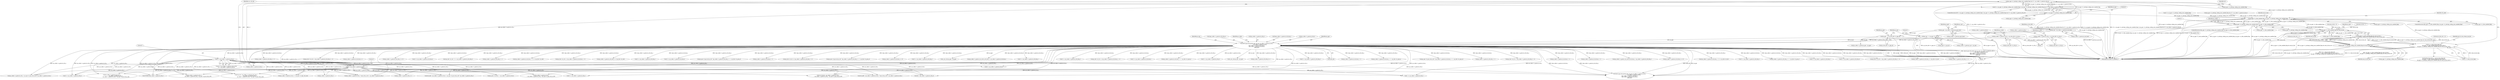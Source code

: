 digraph "0_Android_2b9fb0c2074d370a254b35e2489de2d94943578d@pointer" {
"1000970" [label="(Call,ps_pps->i1_entropy_coding_sync_enabled_flag && (0 != ps_codec->s_parse.i4_ctb_x))"];
"1000965" [label="(Call,0 == ps_pps->i1_entropy_coding_sync_enabled_flag)"];
"1000974" [label="(Call,0 != ps_codec->s_parse.i4_ctb_x)"];
"1000496" [label="(Call,0 == ps_codec->s_parse.i4_ctb_x)"];
"1000359" [label="(Call,ihevcd_get_tile_pos(ps_pps, ps_sps, ps_codec->s_parse.i4_ctb_x,\n                        ps_codec->s_parse.i4_ctb_y,\n &ps_codec->s_parse.i4_ctb_tile_x,\n &ps_codec->s_parse.i4_ctb_tile_y,\n &tile_idx))"];
"1000246" [label="(Call,ps_pps  += ps_slice_hdr->i1_pps_id)"];
"1000221" [label="(Call,ps_pps = ps_codec->s_parse.ps_pps_base)"];
"1000251" [label="(Call,ps_sps  += ps_pps->i1_sps_id)"];
"1000228" [label="(Call,ps_sps = ps_codec->s_parse.ps_sps_base)"];
"1000320" [label="(Call,ps_codec->s_parse.i4_ctb_x = ps_slice_hdr->i2_ctb_x)"];
"1000329" [label="(Call,ps_codec->s_parse.i4_ctb_y = ps_slice_hdr->i2_ctb_y)"];
"1000964" [label="(Call,(0 == ps_pps->i1_entropy_coding_sync_enabled_flag) || (ps_pps->i1_entropy_coding_sync_enabled_flag && (0 != ps_codec->s_parse.i4_ctb_x)))"];
"1001983" [label="(Call,ps_pps->i1_tiles_enabled_flag || ps_pps->i1_entropy_coding_sync_enabled_flag)"];
"1002000" [label="(Call,ps_pps->i1_entropy_coding_sync_enabled_flag || ps_pps->i1_tiles_enabled_flag)"];
"1002083" [label="(Call,ps_pps->i1_tiles_enabled_flag && end_of_tile)"];
"1002082" [label="(Call,(ps_pps->i1_tiles_enabled_flag && end_of_tile) ||\n (ps_pps->i1_entropy_coding_sync_enabled_flag && end_of_tile_row))"];
"1002078" [label="(Call,(0 == end_of_slice_flag) &&\n ((ps_pps->i1_tiles_enabled_flag && end_of_tile) ||\n (ps_pps->i1_entropy_coding_sync_enabled_flag && end_of_tile_row)))"];
"1002088" [label="(Call,ps_pps->i1_entropy_coding_sync_enabled_flag && end_of_tile_row)"];
"1004374" [label="(Call,ps_codec->s_parse.i4_ctb_tile_x == 0)"];
"1000246" [label="(Call,ps_pps  += ps_slice_hdr->i1_pps_id)"];
"1001982" [label="(ControlStructure,if(ps_pps->i1_tiles_enabled_flag || ps_pps->i1_entropy_coding_sync_enabled_flag))"];
"1000228" [label="(Call,ps_sps = ps_codec->s_parse.ps_sps_base)"];
"1001347" [label="(Call,0 == ps_codec->s_parse.i4_ctb_tile_x)"];
"1002834" [label="(Call,(ps_tile->u2_wd - 1) == ps_codec->s_parse.i4_ctb_tile_x)"];
"1000330" [label="(Call,ps_codec->s_parse.i4_ctb_y)"];
"1000932" [label="(Call,0 == ps_pps->i1_entropy_coding_sync_enabled_flag)"];
"1002361" [label="(Call,ps_codec->s_parse.i4_ctb_tile_y + 1)"];
"1001992" [label="(Call,end_of_tile = 0)"];
"1000251" [label="(Call,ps_sps  += ps_pps->i1_sps_id)"];
"1002047" [label="(Call,(ps_codec->s_parse.i4_ctb_tile_x + 1) == (ps_tile->u2_wd))"];
"1001841" [label="(Call,ps_codec->s_parse.i4_ctb_x << ps_sps->i1_log2_ctb_size)"];
"1000497" [label="(Literal,0)"];
"1000258" [label="(Literal,0)"];
"1002090" [label="(Identifier,ps_pps)"];
"1002458" [label="(Call,ps_tile->u2_wd == (ps_codec->s_parse.i4_ctb_tile_x + 1))"];
"1000967" [label="(Call,ps_pps->i1_entropy_coding_sync_enabled_flag)"];
"1004138" [label="(Call,ps_codec->s_parse.i4_ctb_tile_x == (ps_tile->u2_wd))"];
"1002667" [label="(Call,0 == ps_codec->s_parse.i4_ctb_tile_y)"];
"1001694" [label="(Call,ps_codec->s_parse.i4_ctb_x +\n                            ps_codec->s_parse.i4_ctb_y * ps_sps->i2_pic_wd_in_ctb)"];
"1001033" [label="(Call,ps_codec->s_parse.i4_ctb_x\n + ps_codec->s_parse.i4_ctb_y * (ps_sps->i2_pic_wd_in_ctb))"];
"1002693" [label="(Call,0 == ps_codec->s_parse.i4_ctb_tile_x)"];
"1000378" [label="(Call,&ps_codec->s_parse.i4_ctb_tile_y)"];
"1001983" [label="(Call,ps_pps->i1_tiles_enabled_flag || ps_pps->i1_entropy_coding_sync_enabled_flag)"];
"1002338" [label="(Call,ps_sps->i2_pic_wd_in_ctb * (ps_codec->s_parse.i4_ctb_tile_y + 1 + ps_tile->u1_pos_y))"];
"1000345" [label="(Call,ps_codec->s_parse.ps_sps = ps_sps)"];
"1001984" [label="(Call,ps_pps->i1_tiles_enabled_flag)"];
"1000983" [label="(Identifier,ret)"];
"1002051" [label="(Identifier,ps_codec)"];
"1002064" [label="(Call,ps_codec->s_parse.i4_ctb_tile_y + 1)"];
"1000236" [label="(Identifier,ps_slice_hdr)"];
"1002203" [label="(Call,ps_tile->u2_ht == (ps_codec->s_parse.i4_ctb_tile_y + 1))"];
"1000488" [label="(Call,(0 == ps_codec->s_parse.i4_ctb_y) &&\n (0 == ps_codec->s_parse.i4_ctb_x))"];
"1000971" [label="(Call,ps_pps->i1_entropy_coding_sync_enabled_flag)"];
"1001686" [label="(Call,*ps_sao = ps_codec->s_parse.ps_pic_sao +\n                            ps_codec->s_parse.i4_ctb_x +\n                            ps_codec->s_parse.i4_ctb_y * ps_sps->i2_pic_wd_in_ctb)"];
"1000335" [label="(Call,ps_slice_hdr->i2_ctb_y)"];
"1002184" [label="(Call,ps_sps->i2_pic_wd_in_ctb * (ps_codec->s_parse.i4_ctb_tile_y + 1 + ps_tile->u1_pos_y))"];
"1000963" [label="(ControlStructure,if((0 == ps_pps->i1_entropy_coding_sync_enabled_flag) || (ps_pps->i1_entropy_coding_sync_enabled_flag && (0 != ps_codec->s_parse.i4_ctb_x))))"];
"1002079" [label="(Call,0 == end_of_slice_flag)"];
"1000975" [label="(Literal,0)"];
"1000320" [label="(Call,ps_codec->s_parse.i4_ctb_x = ps_slice_hdr->i2_ctb_x)"];
"1002143" [label="(Call,ps_codec->s_parse.i4_ctb_y * num_ctb_in_row + ps_codec->s_parse.i4_ctb_x)"];
"1000922" [label="(Call,ps_codec->s_parse.i4_ctb_tile_y == 0)"];
"1002010" [label="(Literal,1)"];
"1000445" [label="(Call,0 == ps_codec->s_parse.i4_ctb_tile_y)"];
"1002001" [label="(Call,ps_pps->i1_entropy_coding_sync_enabled_flag)"];
"1002967" [label="(Call,s_mv_ctxt.ps_pps = ps_pps)"];
"1003659" [label="(Call,ps_codec->s_parse.s_bs_ctxt.i4_ctb_tile_x = ps_codec->s_parse.i4_ctb_tile_x)"];
"1001099" [label="(Call,0 == ps_codec->s_parse.i4_ctb_tile_y)"];
"1002096" [label="(Identifier,end_of_sub_stream_one_bit)"];
"1001158" [label="(Call,ihevcd_get_tile_pos(ps_pps, ps_sps, ps_codec->s_parse.i4_ctb_x,\n                                ps_codec->s_parse.i4_ctb_y,\n &ps_codec->s_parse.i4_ctb_tile_x,\n &ps_codec->s_parse.i4_ctb_tile_y,\n &tile_idx))"];
"1000891" [label="(Call,0 == ps_codec->s_parse.i4_ctb_tile_y)"];
"1002004" [label="(Call,ps_pps->i1_tiles_enabled_flag)"];
"1002499" [label="(Call,ps_tile->u2_ht == (ps_codec->s_parse.i4_ctb_tile_y + 1))"];
"1001996" [label="(Call,end_of_tile_row = 0)"];
"1000222" [label="(Identifier,ps_pps)"];
"1001092" [label="(Call,0 == ps_codec->s_parse.i4_ctb_tile_x)"];
"1000229" [label="(Identifier,ps_sps)"];
"1000252" [label="(Identifier,ps_sps)"];
"1002059" [label="(Call,end_of_tile_row = 1)"];
"1002342" [label="(Call,ps_codec->s_parse.i4_ctb_tile_y + 1 + ps_tile->u1_pos_y)"];
"1000489" [label="(Call,0 == ps_codec->s_parse.i4_ctb_y)"];
"1000341" [label="(Identifier,ps_codec)"];
"1002088" [label="(Call,ps_pps->i1_entropy_coding_sync_enabled_flag && end_of_tile_row)"];
"1001987" [label="(Call,ps_pps->i1_entropy_coding_sync_enabled_flag)"];
"1002972" [label="(Call,s_mv_ctxt.ps_sps = ps_sps)"];
"1004164" [label="(Call,ps_codec->s_parse.i4_ctb_tile_y++)"];
"1002087" [label="(Identifier,end_of_tile)"];
"1002716" [label="(Call,0 == ps_codec->s_parse.i4_ctb_tile_y)"];
"1000438" [label="(Call,0 == ps_codec->s_parse.i4_ctb_tile_x)"];
"1002162" [label="(Call,ps_tile->u2_wd == (ps_codec->s_parse.i4_ctb_tile_x + 1))"];
"1004177" [label="(Call,ps_codec->s_parse.i4_ctb_tile_y == (ps_tile->u2_ht))"];
"1000972" [label="(Identifier,ps_pps)"];
"1002142" [label="(Identifier,ctb_addr)"];
"1002048" [label="(Call,ps_codec->s_parse.i4_ctb_tile_x + 1)"];
"1000253" [label="(Call,ps_pps->i1_sps_id)"];
"1000966" [label="(Literal,0)"];
"1001999" [label="(ControlStructure,if(ps_pps->i1_entropy_coding_sync_enabled_flag || ps_pps->i1_tiles_enabled_flag))"];
"1000223" [label="(Call,ps_codec->s_parse.ps_pps_base)"];
"1001728" [label="(Call,ps_codec->s_parse.i4_ctb_x + ps_sps->i2_pic_wd_in_ctb * ps_codec->s_parse.i4_ctb_y)"];
"1002078" [label="(Call,(0 == end_of_slice_flag) &&\n ((ps_pps->i1_tiles_enabled_flag && end_of_tile) ||\n (ps_pps->i1_entropy_coding_sync_enabled_flag && end_of_tile_row)))"];
"1002462" [label="(Call,ps_codec->s_parse.i4_ctb_tile_x + 1)"];
"1001525" [label="(Call,0 == ps_codec->s_parse.i4_ctb_x)"];
"1000496" [label="(Call,0 == ps_codec->s_parse.i4_ctb_x)"];
"1001688" [label="(Call,ps_codec->s_parse.ps_pic_sao +\n                            ps_codec->s_parse.i4_ctb_x +\n                            ps_codec->s_parse.i4_ctb_y * ps_sps->i2_pic_wd_in_ctb)"];
"1001382" [label="(Call,(WORD16)ps_codec->s_parse.i4_ctb_x)"];
"1002316" [label="(Call,ps_tile->u2_wd == (ps_codec->s_parse.i4_ctb_tile_x + 1))"];
"1004002" [label="(Call,ps_codec->s_parse.i4_ctb_tile_x++)"];
"1002074" [label="(Call,end_of_tile = 1)"];
"1000498" [label="(Call,ps_codec->s_parse.i4_ctb_x)"];
"1000937" [label="(Call,ps_pps->i1_entropy_coding_sync_enabled_flag && (0 != ps_codec->s_parse.i4_ctb_x))"];
"1002000" [label="(Call,ps_pps->i1_entropy_coding_sync_enabled_flag || ps_pps->i1_tiles_enabled_flag)"];
"1000367" [label="(Call,ps_codec->s_parse.i4_ctb_y)"];
"1000187" [label="(Block,)"];
"1000326" [label="(Call,ps_slice_hdr->i2_ctb_x)"];
"1001032" [label="(Identifier,cur_ctb_idx)"];
"1000964" [label="(Call,(0 == ps_pps->i1_entropy_coding_sync_enabled_flag) || (ps_pps->i1_entropy_coding_sync_enabled_flag && (0 != ps_codec->s_parse.i4_ctb_x)))"];
"1000974" [label="(Call,0 != ps_codec->s_parse.i4_ctb_x)"];
"1004008" [label="(Call,ps_codec->s_parse.i4_ctb_x++)"];
"1004845" [label="(MethodReturn,IHEVCD_ERROR_T)"];
"1000329" [label="(Call,ps_codec->s_parse.i4_ctb_y = ps_slice_hdr->i2_ctb_y)"];
"1000248" [label="(Call,ps_slice_hdr->i1_pps_id)"];
"1000360" [label="(Identifier,ps_pps)"];
"1002083" [label="(Call,ps_pps->i1_tiles_enabled_flag && end_of_tile)"];
"1001726" [label="(Call,ctb_indx = ps_codec->s_parse.i4_ctb_x + ps_sps->i2_pic_wd_in_ctb * ps_codec->s_parse.i4_ctb_y)"];
"1000338" [label="(Call,ps_codec->s_parse.ps_pps = ps_pps)"];
"1002092" [label="(Identifier,end_of_tile_row)"];
"1000361" [label="(Identifier,ps_sps)"];
"1002760" [label="(Call,0 == ps_codec->s_parse.i4_ctb_tile_y)"];
"1000965" [label="(Call,0 == ps_pps->i1_entropy_coding_sync_enabled_flag)"];
"1000372" [label="(Call,&ps_codec->s_parse.i4_ctb_tile_x)"];
"1000384" [label="(Call,&tile_idx)"];
"1000321" [label="(Call,ps_codec->s_parse.i4_ctb_x)"];
"1002082" [label="(Call,(ps_pps->i1_tiles_enabled_flag && end_of_tile) ||\n (ps_pps->i1_entropy_coding_sync_enabled_flag && end_of_tile_row))"];
"1002503" [label="(Call,ps_codec->s_parse.i4_ctb_tile_y + 1)"];
"1000319" [label="(Block,)"];
"1000359" [label="(Call,ihevcd_get_tile_pos(ps_pps, ps_sps, ps_codec->s_parse.i4_ctb_x,\n                        ps_codec->s_parse.i4_ctb_y,\n &ps_codec->s_parse.i4_ctb_tile_x,\n &ps_codec->s_parse.i4_ctb_tile_y,\n &tile_idx))"];
"1000332" [label="(Identifier,ps_codec)"];
"1002484" [label="(Call,ps_codec->s_parse.i4_ctb_tile_y + 1 + ps_tile->u1_pos_y)"];
"1002009" [label="(Call,1 == ps_codec->s_parse.i4_ctb_x)"];
"1001489" [label="(Call,ps_proc->i4_ctb_x   = ps_codec->s_parse.i4_ctb_x)"];
"1002480" [label="(Call,ps_sps->i2_pic_wd_in_ctb * (ps_codec->s_parse.i4_ctb_tile_y + 1 + ps_tile->u1_pos_y))"];
"1002166" [label="(Call,ps_codec->s_parse.i4_ctb_tile_x + 1)"];
"1002084" [label="(Call,ps_pps->i1_tiles_enabled_flag)"];
"1000221" [label="(Call,ps_pps = ps_codec->s_parse.ps_pps_base)"];
"1000230" [label="(Call,ps_codec->s_parse.ps_sps_base)"];
"1002357" [label="(Call,ps_tile->u2_ht == (ps_codec->s_parse.i4_ctb_tile_y + 1))"];
"1002686" [label="(Call,0 == ps_codec->s_parse.i4_ctb_x)"];
"1001031" [label="(Call,cur_ctb_idx = ps_codec->s_parse.i4_ctb_x\n + ps_codec->s_parse.i4_ctb_y * (ps_sps->i2_pic_wd_in_ctb))"];
"1002320" [label="(Call,ps_codec->s_parse.i4_ctb_tile_x + 1)"];
"1000976" [label="(Call,ps_codec->s_parse.i4_ctb_x)"];
"1000970" [label="(Call,ps_pps->i1_entropy_coding_sync_enabled_flag && (0 != ps_codec->s_parse.i4_ctb_x))"];
"1000941" [label="(Call,0 != ps_codec->s_parse.i4_ctb_x)"];
"1002207" [label="(Call,ps_codec->s_parse.i4_ctb_tile_y + 1)"];
"1003672" [label="(Call,ps_codec->s_parse.s_bs_ctxt.i4_ctb_tile_y = ps_codec->s_parse.i4_ctb_tile_y)"];
"1000247" [label="(Identifier,ps_pps)"];
"1001993" [label="(Identifier,end_of_tile)"];
"1000915" [label="(Call,ps_codec->s_parse.i4_ctb_tile_x == 0)"];
"1002141" [label="(Call,ctb_addr = ps_codec->s_parse.i4_ctb_y * num_ctb_in_row + ps_codec->s_parse.i4_ctb_x)"];
"1000389" [label="(Identifier,ps_codec)"];
"1003973" [label="(Call,idx = (ps_codec->s_parse.i4_ctb_x))"];
"1002089" [label="(Call,ps_pps->i1_entropy_coding_sync_enabled_flag)"];
"1002063" [label="(Call,(ps_codec->s_parse.i4_ctb_tile_y + 1) == ps_tile->u2_ht)"];
"1002077" [label="(ControlStructure,if((0 == end_of_slice_flag) &&\n ((ps_pps->i1_tiles_enabled_flag && end_of_tile) ||\n (ps_pps->i1_entropy_coding_sync_enabled_flag && end_of_tile_row))))"];
"1000362" [label="(Call,ps_codec->s_parse.i4_ctb_x)"];
"1000884" [label="(Call,0 == ps_codec->s_parse.i4_ctb_tile_x)"];
"1002188" [label="(Call,ps_codec->s_parse.i4_ctb_tile_y + 1 + ps_tile->u1_pos_y)"];
"1000970" -> "1000964"  [label="AST: "];
"1000970" -> "1000971"  [label="CFG: "];
"1000970" -> "1000974"  [label="CFG: "];
"1000971" -> "1000970"  [label="AST: "];
"1000974" -> "1000970"  [label="AST: "];
"1000964" -> "1000970"  [label="CFG: "];
"1000970" -> "1004845"  [label="DDG: 0 != ps_codec->s_parse.i4_ctb_x"];
"1000970" -> "1004845"  [label="DDG: ps_pps->i1_entropy_coding_sync_enabled_flag"];
"1000970" -> "1000964"  [label="DDG: ps_pps->i1_entropy_coding_sync_enabled_flag"];
"1000970" -> "1000964"  [label="DDG: 0 != ps_codec->s_parse.i4_ctb_x"];
"1000965" -> "1000970"  [label="DDG: ps_pps->i1_entropy_coding_sync_enabled_flag"];
"1000974" -> "1000970"  [label="DDG: 0"];
"1000974" -> "1000970"  [label="DDG: ps_codec->s_parse.i4_ctb_x"];
"1000970" -> "1001983"  [label="DDG: ps_pps->i1_entropy_coding_sync_enabled_flag"];
"1000965" -> "1000964"  [label="AST: "];
"1000965" -> "1000967"  [label="CFG: "];
"1000966" -> "1000965"  [label="AST: "];
"1000967" -> "1000965"  [label="AST: "];
"1000972" -> "1000965"  [label="CFG: "];
"1000964" -> "1000965"  [label="CFG: "];
"1000965" -> "1004845"  [label="DDG: ps_pps->i1_entropy_coding_sync_enabled_flag"];
"1000965" -> "1000964"  [label="DDG: 0"];
"1000965" -> "1000964"  [label="DDG: ps_pps->i1_entropy_coding_sync_enabled_flag"];
"1000965" -> "1001983"  [label="DDG: ps_pps->i1_entropy_coding_sync_enabled_flag"];
"1000974" -> "1000976"  [label="CFG: "];
"1000975" -> "1000974"  [label="AST: "];
"1000976" -> "1000974"  [label="AST: "];
"1000496" -> "1000974"  [label="DDG: ps_codec->s_parse.i4_ctb_x"];
"1000359" -> "1000974"  [label="DDG: ps_codec->s_parse.i4_ctb_x"];
"1000974" -> "1001031"  [label="DDG: ps_codec->s_parse.i4_ctb_x"];
"1000974" -> "1001033"  [label="DDG: ps_codec->s_parse.i4_ctb_x"];
"1000974" -> "1001158"  [label="DDG: ps_codec->s_parse.i4_ctb_x"];
"1000974" -> "1001382"  [label="DDG: ps_codec->s_parse.i4_ctb_x"];
"1000974" -> "1001489"  [label="DDG: ps_codec->s_parse.i4_ctb_x"];
"1000974" -> "1001525"  [label="DDG: ps_codec->s_parse.i4_ctb_x"];
"1000974" -> "1001686"  [label="DDG: ps_codec->s_parse.i4_ctb_x"];
"1000974" -> "1001688"  [label="DDG: ps_codec->s_parse.i4_ctb_x"];
"1000974" -> "1001694"  [label="DDG: ps_codec->s_parse.i4_ctb_x"];
"1000974" -> "1001726"  [label="DDG: ps_codec->s_parse.i4_ctb_x"];
"1000974" -> "1001728"  [label="DDG: ps_codec->s_parse.i4_ctb_x"];
"1000974" -> "1001841"  [label="DDG: ps_codec->s_parse.i4_ctb_x"];
"1000974" -> "1002009"  [label="DDG: ps_codec->s_parse.i4_ctb_x"];
"1000974" -> "1002141"  [label="DDG: ps_codec->s_parse.i4_ctb_x"];
"1000974" -> "1002143"  [label="DDG: ps_codec->s_parse.i4_ctb_x"];
"1000974" -> "1002686"  [label="DDG: ps_codec->s_parse.i4_ctb_x"];
"1000974" -> "1003973"  [label="DDG: ps_codec->s_parse.i4_ctb_x"];
"1000974" -> "1004008"  [label="DDG: ps_codec->s_parse.i4_ctb_x"];
"1000496" -> "1000488"  [label="AST: "];
"1000496" -> "1000498"  [label="CFG: "];
"1000497" -> "1000496"  [label="AST: "];
"1000498" -> "1000496"  [label="AST: "];
"1000488" -> "1000496"  [label="CFG: "];
"1000496" -> "1000488"  [label="DDG: 0"];
"1000496" -> "1000488"  [label="DDG: ps_codec->s_parse.i4_ctb_x"];
"1000359" -> "1000496"  [label="DDG: ps_codec->s_parse.i4_ctb_x"];
"1000496" -> "1000941"  [label="DDG: ps_codec->s_parse.i4_ctb_x"];
"1000496" -> "1001031"  [label="DDG: ps_codec->s_parse.i4_ctb_x"];
"1000496" -> "1001033"  [label="DDG: ps_codec->s_parse.i4_ctb_x"];
"1000496" -> "1001158"  [label="DDG: ps_codec->s_parse.i4_ctb_x"];
"1000496" -> "1001382"  [label="DDG: ps_codec->s_parse.i4_ctb_x"];
"1000496" -> "1001489"  [label="DDG: ps_codec->s_parse.i4_ctb_x"];
"1000496" -> "1001525"  [label="DDG: ps_codec->s_parse.i4_ctb_x"];
"1000496" -> "1001686"  [label="DDG: ps_codec->s_parse.i4_ctb_x"];
"1000496" -> "1001688"  [label="DDG: ps_codec->s_parse.i4_ctb_x"];
"1000496" -> "1001694"  [label="DDG: ps_codec->s_parse.i4_ctb_x"];
"1000496" -> "1001726"  [label="DDG: ps_codec->s_parse.i4_ctb_x"];
"1000496" -> "1001728"  [label="DDG: ps_codec->s_parse.i4_ctb_x"];
"1000496" -> "1001841"  [label="DDG: ps_codec->s_parse.i4_ctb_x"];
"1000496" -> "1002009"  [label="DDG: ps_codec->s_parse.i4_ctb_x"];
"1000496" -> "1002141"  [label="DDG: ps_codec->s_parse.i4_ctb_x"];
"1000496" -> "1002143"  [label="DDG: ps_codec->s_parse.i4_ctb_x"];
"1000496" -> "1002686"  [label="DDG: ps_codec->s_parse.i4_ctb_x"];
"1000496" -> "1003973"  [label="DDG: ps_codec->s_parse.i4_ctb_x"];
"1000496" -> "1004008"  [label="DDG: ps_codec->s_parse.i4_ctb_x"];
"1000359" -> "1000187"  [label="AST: "];
"1000359" -> "1000384"  [label="CFG: "];
"1000360" -> "1000359"  [label="AST: "];
"1000361" -> "1000359"  [label="AST: "];
"1000362" -> "1000359"  [label="AST: "];
"1000367" -> "1000359"  [label="AST: "];
"1000372" -> "1000359"  [label="AST: "];
"1000378" -> "1000359"  [label="AST: "];
"1000384" -> "1000359"  [label="AST: "];
"1000389" -> "1000359"  [label="CFG: "];
"1000359" -> "1004845"  [label="DDG: ps_sps"];
"1000359" -> "1004845"  [label="DDG: &tile_idx"];
"1000359" -> "1004845"  [label="DDG: ps_pps"];
"1000359" -> "1004845"  [label="DDG: &ps_codec->s_parse.i4_ctb_tile_y"];
"1000359" -> "1004845"  [label="DDG: &ps_codec->s_parse.i4_ctb_tile_x"];
"1000359" -> "1004845"  [label="DDG: ihevcd_get_tile_pos(ps_pps, ps_sps, ps_codec->s_parse.i4_ctb_x,\n                        ps_codec->s_parse.i4_ctb_y,\n &ps_codec->s_parse.i4_ctb_tile_x,\n &ps_codec->s_parse.i4_ctb_tile_y,\n &tile_idx)"];
"1000246" -> "1000359"  [label="DDG: ps_pps"];
"1000251" -> "1000359"  [label="DDG: ps_sps"];
"1000320" -> "1000359"  [label="DDG: ps_codec->s_parse.i4_ctb_x"];
"1000329" -> "1000359"  [label="DDG: ps_codec->s_parse.i4_ctb_y"];
"1000359" -> "1000438"  [label="DDG: &ps_codec->s_parse.i4_ctb_tile_x"];
"1000359" -> "1000445"  [label="DDG: &ps_codec->s_parse.i4_ctb_tile_y"];
"1000359" -> "1000489"  [label="DDG: ps_codec->s_parse.i4_ctb_y"];
"1000359" -> "1000884"  [label="DDG: &ps_codec->s_parse.i4_ctb_tile_x"];
"1000359" -> "1000891"  [label="DDG: &ps_codec->s_parse.i4_ctb_tile_y"];
"1000359" -> "1000915"  [label="DDG: &ps_codec->s_parse.i4_ctb_tile_x"];
"1000359" -> "1000922"  [label="DDG: &ps_codec->s_parse.i4_ctb_tile_y"];
"1000359" -> "1000941"  [label="DDG: ps_codec->s_parse.i4_ctb_x"];
"1000359" -> "1001031"  [label="DDG: ps_codec->s_parse.i4_ctb_x"];
"1000359" -> "1001033"  [label="DDG: ps_codec->s_parse.i4_ctb_x"];
"1000359" -> "1001092"  [label="DDG: &ps_codec->s_parse.i4_ctb_tile_x"];
"1000359" -> "1001099"  [label="DDG: &ps_codec->s_parse.i4_ctb_tile_y"];
"1000359" -> "1001158"  [label="DDG: ps_pps"];
"1000359" -> "1001158"  [label="DDG: ps_sps"];
"1000359" -> "1001158"  [label="DDG: ps_codec->s_parse.i4_ctb_x"];
"1000359" -> "1001158"  [label="DDG: &ps_codec->s_parse.i4_ctb_tile_x"];
"1000359" -> "1001158"  [label="DDG: &ps_codec->s_parse.i4_ctb_tile_y"];
"1000359" -> "1001158"  [label="DDG: &tile_idx"];
"1000359" -> "1001347"  [label="DDG: &ps_codec->s_parse.i4_ctb_tile_x"];
"1000359" -> "1001382"  [label="DDG: ps_codec->s_parse.i4_ctb_x"];
"1000359" -> "1001489"  [label="DDG: ps_codec->s_parse.i4_ctb_x"];
"1000359" -> "1001525"  [label="DDG: ps_codec->s_parse.i4_ctb_x"];
"1000359" -> "1001686"  [label="DDG: ps_codec->s_parse.i4_ctb_x"];
"1000359" -> "1001688"  [label="DDG: ps_codec->s_parse.i4_ctb_x"];
"1000359" -> "1001694"  [label="DDG: ps_codec->s_parse.i4_ctb_x"];
"1000359" -> "1001726"  [label="DDG: ps_codec->s_parse.i4_ctb_x"];
"1000359" -> "1001728"  [label="DDG: ps_codec->s_parse.i4_ctb_x"];
"1000359" -> "1001841"  [label="DDG: ps_codec->s_parse.i4_ctb_x"];
"1000359" -> "1002009"  [label="DDG: ps_codec->s_parse.i4_ctb_x"];
"1000359" -> "1002047"  [label="DDG: &ps_codec->s_parse.i4_ctb_tile_x"];
"1000359" -> "1002048"  [label="DDG: &ps_codec->s_parse.i4_ctb_tile_x"];
"1000359" -> "1002063"  [label="DDG: &ps_codec->s_parse.i4_ctb_tile_y"];
"1000359" -> "1002064"  [label="DDG: &ps_codec->s_parse.i4_ctb_tile_y"];
"1000359" -> "1002141"  [label="DDG: ps_codec->s_parse.i4_ctb_x"];
"1000359" -> "1002143"  [label="DDG: ps_codec->s_parse.i4_ctb_x"];
"1000359" -> "1002162"  [label="DDG: &ps_codec->s_parse.i4_ctb_tile_x"];
"1000359" -> "1002166"  [label="DDG: &ps_codec->s_parse.i4_ctb_tile_x"];
"1000359" -> "1002184"  [label="DDG: &ps_codec->s_parse.i4_ctb_tile_y"];
"1000359" -> "1002188"  [label="DDG: &ps_codec->s_parse.i4_ctb_tile_y"];
"1000359" -> "1002203"  [label="DDG: &ps_codec->s_parse.i4_ctb_tile_y"];
"1000359" -> "1002207"  [label="DDG: &ps_codec->s_parse.i4_ctb_tile_y"];
"1000359" -> "1002316"  [label="DDG: &ps_codec->s_parse.i4_ctb_tile_x"];
"1000359" -> "1002320"  [label="DDG: &ps_codec->s_parse.i4_ctb_tile_x"];
"1000359" -> "1002338"  [label="DDG: &ps_codec->s_parse.i4_ctb_tile_y"];
"1000359" -> "1002342"  [label="DDG: &ps_codec->s_parse.i4_ctb_tile_y"];
"1000359" -> "1002357"  [label="DDG: &ps_codec->s_parse.i4_ctb_tile_y"];
"1000359" -> "1002361"  [label="DDG: &ps_codec->s_parse.i4_ctb_tile_y"];
"1000359" -> "1002458"  [label="DDG: &ps_codec->s_parse.i4_ctb_tile_x"];
"1000359" -> "1002462"  [label="DDG: &ps_codec->s_parse.i4_ctb_tile_x"];
"1000359" -> "1002480"  [label="DDG: &ps_codec->s_parse.i4_ctb_tile_y"];
"1000359" -> "1002484"  [label="DDG: &ps_codec->s_parse.i4_ctb_tile_y"];
"1000359" -> "1002499"  [label="DDG: &ps_codec->s_parse.i4_ctb_tile_y"];
"1000359" -> "1002503"  [label="DDG: &ps_codec->s_parse.i4_ctb_tile_y"];
"1000359" -> "1002667"  [label="DDG: &ps_codec->s_parse.i4_ctb_tile_y"];
"1000359" -> "1002686"  [label="DDG: ps_codec->s_parse.i4_ctb_x"];
"1000359" -> "1002693"  [label="DDG: &ps_codec->s_parse.i4_ctb_tile_x"];
"1000359" -> "1002716"  [label="DDG: &ps_codec->s_parse.i4_ctb_tile_y"];
"1000359" -> "1002760"  [label="DDG: &ps_codec->s_parse.i4_ctb_tile_y"];
"1000359" -> "1002834"  [label="DDG: &ps_codec->s_parse.i4_ctb_tile_x"];
"1000359" -> "1002967"  [label="DDG: ps_pps"];
"1000359" -> "1002972"  [label="DDG: ps_sps"];
"1000359" -> "1003659"  [label="DDG: &ps_codec->s_parse.i4_ctb_tile_x"];
"1000359" -> "1003672"  [label="DDG: &ps_codec->s_parse.i4_ctb_tile_y"];
"1000359" -> "1003973"  [label="DDG: ps_codec->s_parse.i4_ctb_x"];
"1000359" -> "1004002"  [label="DDG: &ps_codec->s_parse.i4_ctb_tile_x"];
"1000359" -> "1004008"  [label="DDG: ps_codec->s_parse.i4_ctb_x"];
"1000359" -> "1004138"  [label="DDG: &ps_codec->s_parse.i4_ctb_tile_x"];
"1000359" -> "1004164"  [label="DDG: &ps_codec->s_parse.i4_ctb_tile_y"];
"1000359" -> "1004177"  [label="DDG: &ps_codec->s_parse.i4_ctb_tile_y"];
"1000359" -> "1004374"  [label="DDG: &ps_codec->s_parse.i4_ctb_tile_x"];
"1000246" -> "1000187"  [label="AST: "];
"1000246" -> "1000248"  [label="CFG: "];
"1000247" -> "1000246"  [label="AST: "];
"1000248" -> "1000246"  [label="AST: "];
"1000252" -> "1000246"  [label="CFG: "];
"1000246" -> "1004845"  [label="DDG: ps_slice_hdr->i1_pps_id"];
"1000221" -> "1000246"  [label="DDG: ps_pps"];
"1000246" -> "1000338"  [label="DDG: ps_pps"];
"1000221" -> "1000187"  [label="AST: "];
"1000221" -> "1000223"  [label="CFG: "];
"1000222" -> "1000221"  [label="AST: "];
"1000223" -> "1000221"  [label="AST: "];
"1000229" -> "1000221"  [label="CFG: "];
"1000221" -> "1004845"  [label="DDG: ps_codec->s_parse.ps_pps_base"];
"1000251" -> "1000187"  [label="AST: "];
"1000251" -> "1000253"  [label="CFG: "];
"1000252" -> "1000251"  [label="AST: "];
"1000253" -> "1000251"  [label="AST: "];
"1000258" -> "1000251"  [label="CFG: "];
"1000251" -> "1004845"  [label="DDG: ps_pps->i1_sps_id"];
"1000228" -> "1000251"  [label="DDG: ps_sps"];
"1000251" -> "1000345"  [label="DDG: ps_sps"];
"1000228" -> "1000187"  [label="AST: "];
"1000228" -> "1000230"  [label="CFG: "];
"1000229" -> "1000228"  [label="AST: "];
"1000230" -> "1000228"  [label="AST: "];
"1000236" -> "1000228"  [label="CFG: "];
"1000228" -> "1004845"  [label="DDG: ps_codec->s_parse.ps_sps_base"];
"1000320" -> "1000319"  [label="AST: "];
"1000320" -> "1000326"  [label="CFG: "];
"1000321" -> "1000320"  [label="AST: "];
"1000326" -> "1000320"  [label="AST: "];
"1000332" -> "1000320"  [label="CFG: "];
"1000320" -> "1004845"  [label="DDG: ps_slice_hdr->i2_ctb_x"];
"1000329" -> "1000319"  [label="AST: "];
"1000329" -> "1000335"  [label="CFG: "];
"1000330" -> "1000329"  [label="AST: "];
"1000335" -> "1000329"  [label="AST: "];
"1000341" -> "1000329"  [label="CFG: "];
"1000329" -> "1004845"  [label="DDG: ps_slice_hdr->i2_ctb_y"];
"1000964" -> "1000963"  [label="AST: "];
"1000983" -> "1000964"  [label="CFG: "];
"1001032" -> "1000964"  [label="CFG: "];
"1000964" -> "1004845"  [label="DDG: 0 == ps_pps->i1_entropy_coding_sync_enabled_flag"];
"1000964" -> "1004845"  [label="DDG: (0 == ps_pps->i1_entropy_coding_sync_enabled_flag) || (ps_pps->i1_entropy_coding_sync_enabled_flag && (0 != ps_codec->s_parse.i4_ctb_x))"];
"1000964" -> "1004845"  [label="DDG: ps_pps->i1_entropy_coding_sync_enabled_flag && (0 != ps_codec->s_parse.i4_ctb_x)"];
"1001983" -> "1001982"  [label="AST: "];
"1001983" -> "1001984"  [label="CFG: "];
"1001983" -> "1001987"  [label="CFG: "];
"1001984" -> "1001983"  [label="AST: "];
"1001987" -> "1001983"  [label="AST: "];
"1001993" -> "1001983"  [label="CFG: "];
"1002142" -> "1001983"  [label="CFG: "];
"1001983" -> "1004845"  [label="DDG: ps_pps->i1_tiles_enabled_flag || ps_pps->i1_entropy_coding_sync_enabled_flag"];
"1001983" -> "1004845"  [label="DDG: ps_pps->i1_entropy_coding_sync_enabled_flag"];
"1001983" -> "1004845"  [label="DDG: ps_pps->i1_tiles_enabled_flag"];
"1002083" -> "1001983"  [label="DDG: ps_pps->i1_tiles_enabled_flag"];
"1002000" -> "1001983"  [label="DDG: ps_pps->i1_tiles_enabled_flag"];
"1002000" -> "1001983"  [label="DDG: ps_pps->i1_entropy_coding_sync_enabled_flag"];
"1000937" -> "1001983"  [label="DDG: ps_pps->i1_entropy_coding_sync_enabled_flag"];
"1002088" -> "1001983"  [label="DDG: ps_pps->i1_entropy_coding_sync_enabled_flag"];
"1000932" -> "1001983"  [label="DDG: ps_pps->i1_entropy_coding_sync_enabled_flag"];
"1001983" -> "1002000"  [label="DDG: ps_pps->i1_entropy_coding_sync_enabled_flag"];
"1001983" -> "1002000"  [label="DDG: ps_pps->i1_tiles_enabled_flag"];
"1002000" -> "1001999"  [label="AST: "];
"1002000" -> "1002001"  [label="CFG: "];
"1002000" -> "1002004"  [label="CFG: "];
"1002001" -> "1002000"  [label="AST: "];
"1002004" -> "1002000"  [label="AST: "];
"1002010" -> "1002000"  [label="CFG: "];
"1002051" -> "1002000"  [label="CFG: "];
"1002000" -> "1004845"  [label="DDG: ps_pps->i1_entropy_coding_sync_enabled_flag"];
"1002000" -> "1004845"  [label="DDG: ps_pps->i1_tiles_enabled_flag"];
"1002000" -> "1004845"  [label="DDG: ps_pps->i1_entropy_coding_sync_enabled_flag || ps_pps->i1_tiles_enabled_flag"];
"1002000" -> "1002083"  [label="DDG: ps_pps->i1_tiles_enabled_flag"];
"1002000" -> "1002088"  [label="DDG: ps_pps->i1_entropy_coding_sync_enabled_flag"];
"1002083" -> "1002082"  [label="AST: "];
"1002083" -> "1002084"  [label="CFG: "];
"1002083" -> "1002087"  [label="CFG: "];
"1002084" -> "1002083"  [label="AST: "];
"1002087" -> "1002083"  [label="AST: "];
"1002090" -> "1002083"  [label="CFG: "];
"1002082" -> "1002083"  [label="CFG: "];
"1002083" -> "1004845"  [label="DDG: ps_pps->i1_tiles_enabled_flag"];
"1002083" -> "1004845"  [label="DDG: end_of_tile"];
"1002083" -> "1002082"  [label="DDG: ps_pps->i1_tiles_enabled_flag"];
"1002083" -> "1002082"  [label="DDG: end_of_tile"];
"1001992" -> "1002083"  [label="DDG: end_of_tile"];
"1002074" -> "1002083"  [label="DDG: end_of_tile"];
"1002082" -> "1002078"  [label="AST: "];
"1002082" -> "1002088"  [label="CFG: "];
"1002088" -> "1002082"  [label="AST: "];
"1002078" -> "1002082"  [label="CFG: "];
"1002082" -> "1004845"  [label="DDG: ps_pps->i1_tiles_enabled_flag && end_of_tile"];
"1002082" -> "1004845"  [label="DDG: ps_pps->i1_entropy_coding_sync_enabled_flag && end_of_tile_row"];
"1002082" -> "1002078"  [label="DDG: ps_pps->i1_tiles_enabled_flag && end_of_tile"];
"1002082" -> "1002078"  [label="DDG: ps_pps->i1_entropy_coding_sync_enabled_flag && end_of_tile_row"];
"1002088" -> "1002082"  [label="DDG: ps_pps->i1_entropy_coding_sync_enabled_flag"];
"1002088" -> "1002082"  [label="DDG: end_of_tile_row"];
"1002078" -> "1002077"  [label="AST: "];
"1002078" -> "1002079"  [label="CFG: "];
"1002079" -> "1002078"  [label="AST: "];
"1002096" -> "1002078"  [label="CFG: "];
"1002142" -> "1002078"  [label="CFG: "];
"1002078" -> "1004845"  [label="DDG: (0 == end_of_slice_flag) &&\n ((ps_pps->i1_tiles_enabled_flag && end_of_tile) ||\n (ps_pps->i1_entropy_coding_sync_enabled_flag && end_of_tile_row))"];
"1002078" -> "1004845"  [label="DDG: 0 == end_of_slice_flag"];
"1002078" -> "1004845"  [label="DDG: (ps_pps->i1_tiles_enabled_flag && end_of_tile) ||\n (ps_pps->i1_entropy_coding_sync_enabled_flag && end_of_tile_row)"];
"1002079" -> "1002078"  [label="DDG: 0"];
"1002079" -> "1002078"  [label="DDG: end_of_slice_flag"];
"1002088" -> "1002089"  [label="CFG: "];
"1002088" -> "1002092"  [label="CFG: "];
"1002089" -> "1002088"  [label="AST: "];
"1002092" -> "1002088"  [label="AST: "];
"1002088" -> "1004845"  [label="DDG: end_of_tile_row"];
"1002088" -> "1004845"  [label="DDG: ps_pps->i1_entropy_coding_sync_enabled_flag"];
"1002059" -> "1002088"  [label="DDG: end_of_tile_row"];
"1001996" -> "1002088"  [label="DDG: end_of_tile_row"];
}
